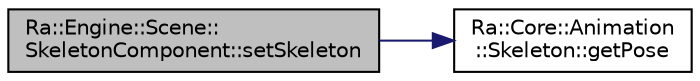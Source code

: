 digraph "Ra::Engine::Scene::SkeletonComponent::setSkeleton"
{
 // INTERACTIVE_SVG=YES
 // LATEX_PDF_SIZE
  edge [fontname="Helvetica",fontsize="10",labelfontname="Helvetica",labelfontsize="10"];
  node [fontname="Helvetica",fontsize="10",shape=record];
  rankdir="LR";
  Node1 [label="Ra::Engine::Scene::\lSkeletonComponent::setSkeleton",height=0.2,width=0.4,color="black", fillcolor="grey75", style="filled", fontcolor="black",tooltip="Set the animation skeleton."];
  Node1 -> Node2 [color="midnightblue",fontsize="10",style="solid",fontname="Helvetica"];
  Node2 [label="Ra::Core::Animation\l::Skeleton::getPose",height=0.2,width=0.4,color="black", fillcolor="white", style="filled",URL="$classRa_1_1Core_1_1Animation_1_1Skeleton.html#acb6381c3f288f580800589eb718c1759",tooltip=" "];
}
